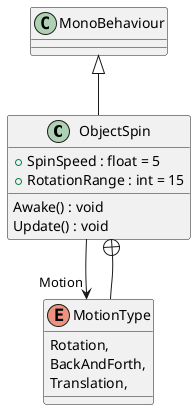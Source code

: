 @startuml
class ObjectSpin {
    + SpinSpeed : float = 5
    + RotationRange : int = 15
    Awake() : void
    Update() : void
}
enum MotionType {
    Rotation,
    BackAndForth,
    Translation,
}
MonoBehaviour <|-- ObjectSpin
ObjectSpin --> "Motion" MotionType
ObjectSpin +-- MotionType
@enduml
